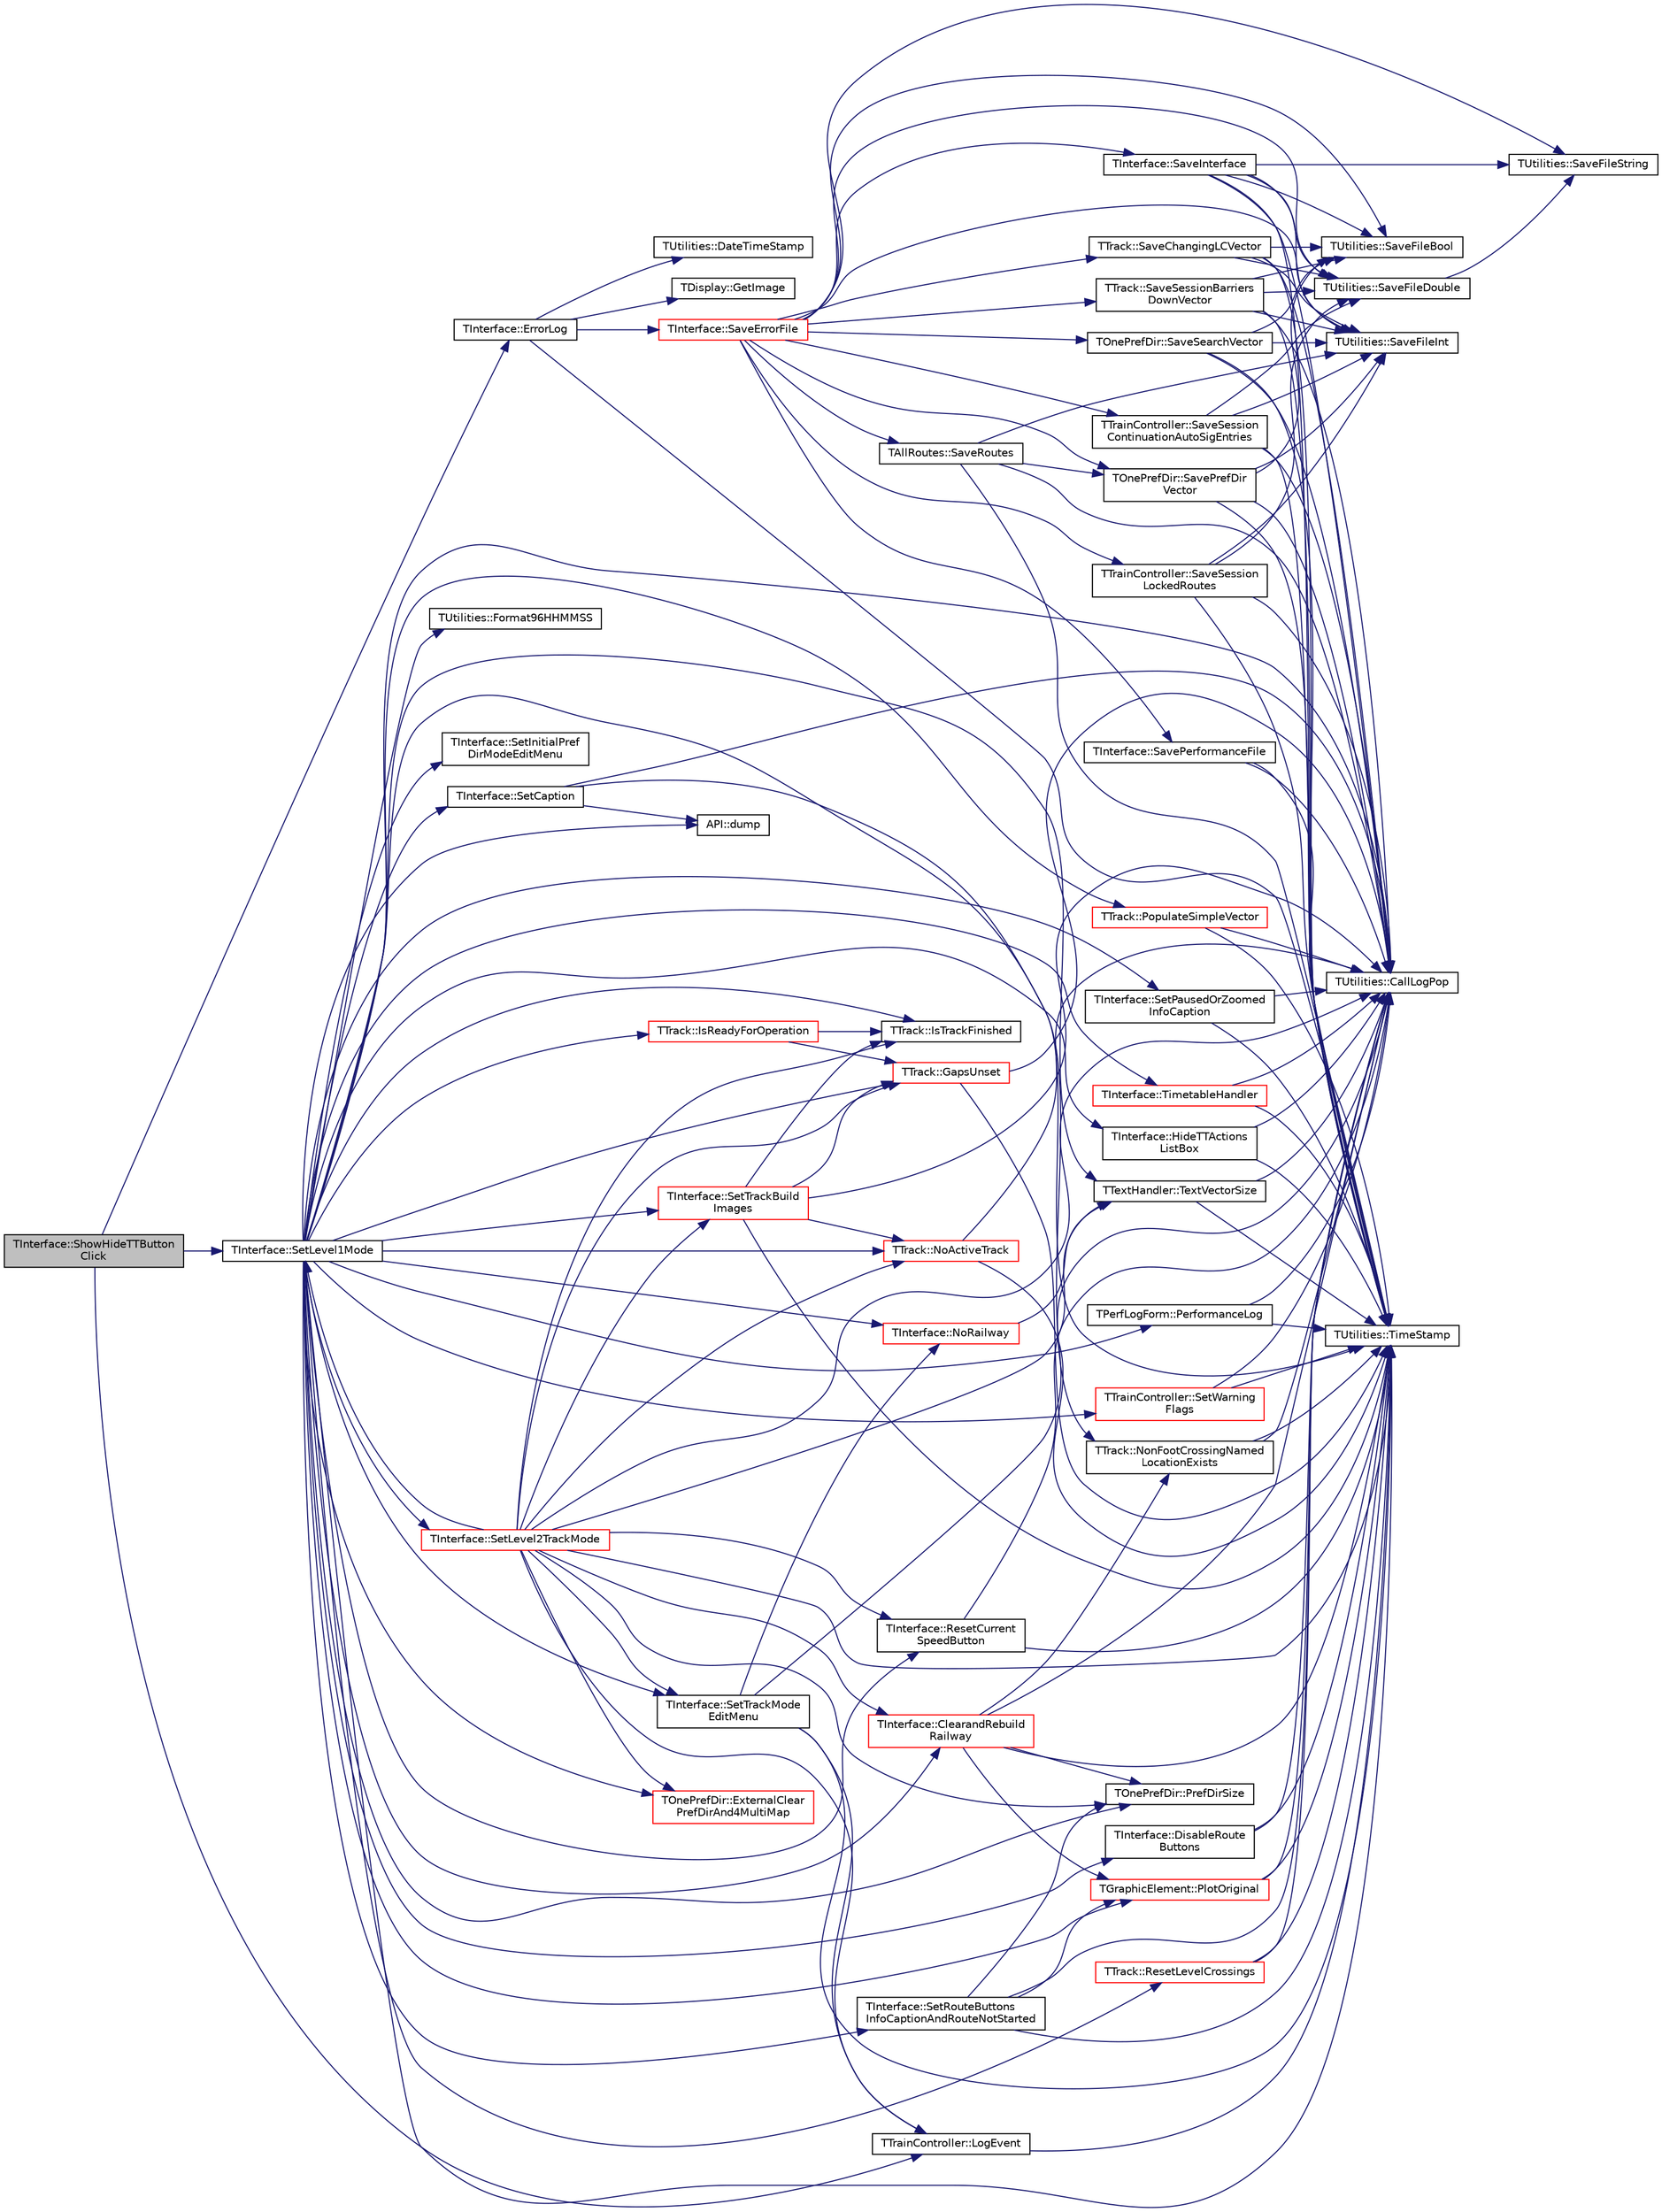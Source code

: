 digraph "TInterface::ShowHideTTButtonClick"
{
 // INTERACTIVE_SVG=YES
 // LATEX_PDF_SIZE
  edge [fontname="Helvetica",fontsize="10",labelfontname="Helvetica",labelfontsize="10"];
  node [fontname="Helvetica",fontsize="10",shape=record];
  rankdir="LR";
  Node1 [label="TInterface::ShowHideTTButton\lClick",height=0.2,width=0.4,color="black", fillcolor="grey75", style="filled", fontcolor="black",tooltip=" "];
  Node1 -> Node2 [color="midnightblue",fontsize="10",style="solid",fontname="Helvetica"];
  Node2 [label="TInterface::ErrorLog",height=0.2,width=0.4,color="black", fillcolor="white", style="filled",URL="$class_t_interface.html#a4f3a25665e2266441217849f947a1adf",tooltip="The error logging routine, called when an error is detected."];
  Node2 -> Node3 [color="midnightblue",fontsize="10",style="solid",fontname="Helvetica"];
  Node3 [label="TUtilities::DateTimeStamp",height=0.2,width=0.4,color="black", fillcolor="white", style="filled",URL="$class_t_utilities.html#a9ca62e05ace8e6c4c33d377c26c48e55",tooltip="creates a string of the form 'dd/mm/yyyy hh:mm:ss' for use in call & event logging"];
  Node2 -> Node4 [color="midnightblue",fontsize="10",style="solid",fontname="Helvetica"];
  Node4 [label="TDisplay::GetImage",height=0.2,width=0.4,color="black", fillcolor="white", style="filled",URL="$class_t_display.html#a33f7067eea9e638bdc363bd0af70d7d5",tooltip="Return a pointer to the screen image."];
  Node2 -> Node5 [color="midnightblue",fontsize="10",style="solid",fontname="Helvetica"];
  Node5 [label="TInterface::SaveErrorFile",height=0.2,width=0.4,color="red", fillcolor="white", style="filled",URL="$class_t_interface.html#a0109f801142d4fa3becae22e23b84163",tooltip="Save the error log after an error has been thrown - no need for a caller."];
  Node5 -> Node6 [color="midnightblue",fontsize="10",style="solid",fontname="Helvetica"];
  Node6 [label="TTrack::SaveChangingLCVector",height=0.2,width=0.4,color="black", fillcolor="white", style="filled",URL="$class_t_track.html#a6e1031277500eadfd3a0751e4ca4057b",tooltip="Save all changing vector values (used for error file)"];
  Node6 -> Node7 [color="midnightblue",fontsize="10",style="solid",fontname="Helvetica"];
  Node7 [label="TUtilities::CallLogPop",height=0.2,width=0.4,color="black", fillcolor="white", style="filled",URL="$class_t_utilities.html#ae1eddca13cc3c492839e131f40ec21c0",tooltip="pops the last entry off the call stack, throws an error if called when empty"];
  Node6 -> Node8 [color="midnightblue",fontsize="10",style="solid",fontname="Helvetica"];
  Node8 [label="TUtilities::SaveFileBool",height=0.2,width=0.4,color="black", fillcolor="white", style="filled",URL="$class_t_utilities.html#a06a211ebaa112f3fac0edc5b238ef876",tooltip="stores '1' if the bool is true or '0' if false to the file, then a CR"];
  Node6 -> Node9 [color="midnightblue",fontsize="10",style="solid",fontname="Helvetica"];
  Node9 [label="TUtilities::SaveFileDouble",height=0.2,width=0.4,color="black", fillcolor="white", style="filled",URL="$class_t_utilities.html#a92b5adfb8ad3a937a8d208bfd90a5741",tooltip="converts the double value to a string (if double stored directly it is truncated to 6 digits) then st..."];
  Node9 -> Node10 [color="midnightblue",fontsize="10",style="solid",fontname="Helvetica"];
  Node10 [label="TUtilities::SaveFileString",height=0.2,width=0.4,color="black", fillcolor="white", style="filled",URL="$class_t_utilities.html#a60531c6cb1a6a33dd71299d3a5b6cc21",tooltip="stores the string value to the file, then a '0' delimiter then a CR"];
  Node6 -> Node11 [color="midnightblue",fontsize="10",style="solid",fontname="Helvetica"];
  Node11 [label="TUtilities::SaveFileInt",height=0.2,width=0.4,color="black", fillcolor="white", style="filled",URL="$class_t_utilities.html#a86ed634e8a9d7ca534a324954f4a7a2f",tooltip="stores the int value to the file, then a CR"];
  Node6 -> Node12 [color="midnightblue",fontsize="10",style="solid",fontname="Helvetica"];
  Node12 [label="TUtilities::TimeStamp",height=0.2,width=0.4,color="black", fillcolor="white", style="filled",URL="$class_t_utilities.html#a34bd6bb5305bc29afdf424f6d35a921c",tooltip="creates a string of the form 'hh:mm:ss' for use in call & event logging"];
  Node5 -> Node8 [color="midnightblue",fontsize="10",style="solid",fontname="Helvetica"];
  Node5 -> Node9 [color="midnightblue",fontsize="10",style="solid",fontname="Helvetica"];
  Node5 -> Node11 [color="midnightblue",fontsize="10",style="solid",fontname="Helvetica"];
  Node5 -> Node10 [color="midnightblue",fontsize="10",style="solid",fontname="Helvetica"];
  Node5 -> Node13 [color="midnightblue",fontsize="10",style="solid",fontname="Helvetica"];
  Node13 [label="TInterface::SaveInterface",height=0.2,width=0.4,color="black", fillcolor="white", style="filled",URL="$class_t_interface.html#aee36e0cef9c182125b1095ceaf37a568",tooltip="Save interface part of a session file."];
  Node13 -> Node7 [color="midnightblue",fontsize="10",style="solid",fontname="Helvetica"];
  Node13 -> Node8 [color="midnightblue",fontsize="10",style="solid",fontname="Helvetica"];
  Node13 -> Node9 [color="midnightblue",fontsize="10",style="solid",fontname="Helvetica"];
  Node13 -> Node11 [color="midnightblue",fontsize="10",style="solid",fontname="Helvetica"];
  Node13 -> Node10 [color="midnightblue",fontsize="10",style="solid",fontname="Helvetica"];
  Node13 -> Node12 [color="midnightblue",fontsize="10",style="solid",fontname="Helvetica"];
  Node5 -> Node14 [color="midnightblue",fontsize="10",style="solid",fontname="Helvetica"];
  Node14 [label="TInterface::SavePerformanceFile",height=0.2,width=0.4,color="black", fillcolor="white", style="filled",URL="$class_t_interface.html#a33d2ed7b588fb4cf12c410312e949299",tooltip="Save performance file part of a session file."];
  Node14 -> Node7 [color="midnightblue",fontsize="10",style="solid",fontname="Helvetica"];
  Node14 -> Node12 [color="midnightblue",fontsize="10",style="solid",fontname="Helvetica"];
  Node5 -> Node15 [color="midnightblue",fontsize="10",style="solid",fontname="Helvetica"];
  Node15 [label="TOnePrefDir::SavePrefDir\lVector",height=0.2,width=0.4,color="black", fillcolor="white", style="filled",URL="$class_t_one_pref_dir.html#a3d115535b2e2d2ea05e210997a3f525c",tooltip="Save the preferred direction vector to a file."];
  Node15 -> Node7 [color="midnightblue",fontsize="10",style="solid",fontname="Helvetica"];
  Node15 -> Node8 [color="midnightblue",fontsize="10",style="solid",fontname="Helvetica"];
  Node15 -> Node11 [color="midnightblue",fontsize="10",style="solid",fontname="Helvetica"];
  Node15 -> Node12 [color="midnightblue",fontsize="10",style="solid",fontname="Helvetica"];
  Node5 -> Node16 [color="midnightblue",fontsize="10",style="solid",fontname="Helvetica"];
  Node16 [label="TAllRoutes::SaveRoutes",height=0.2,width=0.4,color="black", fillcolor="white", style="filled",URL="$class_t_all_routes.html#a4eeafc071c52e16eb1cbe5fb14b2561f",tooltip="Save railway route information to a session file or an error file."];
  Node16 -> Node7 [color="midnightblue",fontsize="10",style="solid",fontname="Helvetica"];
  Node16 -> Node11 [color="midnightblue",fontsize="10",style="solid",fontname="Helvetica"];
  Node16 -> Node15 [color="midnightblue",fontsize="10",style="solid",fontname="Helvetica"];
  Node16 -> Node12 [color="midnightblue",fontsize="10",style="solid",fontname="Helvetica"];
  Node5 -> Node17 [color="midnightblue",fontsize="10",style="solid",fontname="Helvetica"];
  Node17 [label="TOnePrefDir::SaveSearchVector",height=0.2,width=0.4,color="black", fillcolor="white", style="filled",URL="$class_t_one_pref_dir.html#a8871c609a1586aa9c4f723afaccd2502",tooltip="Save the search vector to a file."];
  Node17 -> Node7 [color="midnightblue",fontsize="10",style="solid",fontname="Helvetica"];
  Node17 -> Node8 [color="midnightblue",fontsize="10",style="solid",fontname="Helvetica"];
  Node17 -> Node11 [color="midnightblue",fontsize="10",style="solid",fontname="Helvetica"];
  Node17 -> Node12 [color="midnightblue",fontsize="10",style="solid",fontname="Helvetica"];
  Node5 -> Node18 [color="midnightblue",fontsize="10",style="solid",fontname="Helvetica"];
  Node18 [label="TTrack::SaveSessionBarriers\lDownVector",height=0.2,width=0.4,color="black", fillcolor="white", style="filled",URL="$class_t_track.html#aabbf9502a68e95e1f9d0b8571d9fb57c",tooltip="Save all vector values to the session file."];
  Node18 -> Node7 [color="midnightblue",fontsize="10",style="solid",fontname="Helvetica"];
  Node18 -> Node8 [color="midnightblue",fontsize="10",style="solid",fontname="Helvetica"];
  Node18 -> Node9 [color="midnightblue",fontsize="10",style="solid",fontname="Helvetica"];
  Node18 -> Node11 [color="midnightblue",fontsize="10",style="solid",fontname="Helvetica"];
  Node18 -> Node12 [color="midnightblue",fontsize="10",style="solid",fontname="Helvetica"];
  Node5 -> Node19 [color="midnightblue",fontsize="10",style="solid",fontname="Helvetica"];
  Node19 [label="TTrainController::SaveSession\lContinuationAutoSigEntries",height=0.2,width=0.4,color="black", fillcolor="white", style="filled",URL="$class_t_train_controller.html#ab81acdc0c0ab6e1e321f64170f0f71af",tooltip="save ContinuationAutoSigEntries to a session file"];
  Node19 -> Node7 [color="midnightblue",fontsize="10",style="solid",fontname="Helvetica"];
  Node19 -> Node9 [color="midnightblue",fontsize="10",style="solid",fontname="Helvetica"];
  Node19 -> Node11 [color="midnightblue",fontsize="10",style="solid",fontname="Helvetica"];
  Node19 -> Node12 [color="midnightblue",fontsize="10",style="solid",fontname="Helvetica"];
  Node5 -> Node20 [color="midnightblue",fontsize="10",style="solid",fontname="Helvetica"];
  Node20 [label="TTrainController::SaveSession\lLockedRoutes",height=0.2,width=0.4,color="black", fillcolor="white", style="filled",URL="$class_t_train_controller.html#a57a934999d63367128ca639b9ab3e3ce",tooltip="save locked routes to a session file"];
  Node20 -> Node7 [color="midnightblue",fontsize="10",style="solid",fontname="Helvetica"];
  Node20 -> Node9 [color="midnightblue",fontsize="10",style="solid",fontname="Helvetica"];
  Node20 -> Node11 [color="midnightblue",fontsize="10",style="solid",fontname="Helvetica"];
  Node20 -> Node12 [color="midnightblue",fontsize="10",style="solid",fontname="Helvetica"];
  Node2 -> Node12 [color="midnightblue",fontsize="10",style="solid",fontname="Helvetica"];
  Node1 -> Node37 [color="midnightblue",fontsize="10",style="solid",fontname="Helvetica"];
  Node37 [label="TTrainController::LogEvent",height=0.2,width=0.4,color="black", fillcolor="white", style="filled",URL="$class_t_train_controller.html#ac88477499edd24550fae9b90b5561ed1",tooltip="store Str to the event log - moved from TUtilities for v0.6 so can record the tt clock value"];
  Node37 -> Node12 [color="midnightblue",fontsize="10",style="solid",fontname="Helvetica"];
  Node1 -> Node38 [color="midnightblue",fontsize="10",style="solid",fontname="Helvetica"];
  Node38 [label="TInterface::SetLevel1Mode",height=0.2,width=0.4,color="black", fillcolor="white", style="filled",URL="$class_t_interface.html#acf77f2eeeac0775fde4f25ba46099e0b",tooltip="Sets the Level1 user mode, using the Level1Mode variable to determine the mode."];
  Node38 -> Node7 [color="midnightblue",fontsize="10",style="solid",fontname="Helvetica"];
  Node38 -> Node39 [color="midnightblue",fontsize="10",style="solid",fontname="Helvetica"];
  Node39 [label="TInterface::ClearandRebuild\lRailway",height=0.2,width=0.4,color="red", fillcolor="white", style="filled",URL="$class_t_interface.html#aaa05ac95703a25e1fb4863779854967c",tooltip="< Sets the information panel message for zoom-out or paused modes"];
  Node39 -> Node7 [color="midnightblue",fontsize="10",style="solid",fontname="Helvetica"];
  Node39 -> Node65 [color="midnightblue",fontsize="10",style="solid",fontname="Helvetica"];
  Node65 [label="TTrack::NonFootCrossingNamed\lLocationExists",height=0.2,width=0.4,color="black", fillcolor="white", style="filled",URL="$class_t_track.html#aa67be9f8ad9bd885f649b26962e0d41d",tooltip="True if there is a platform, NamedNonStationLocation or Concourse present in the railway."];
  Node65 -> Node7 [color="midnightblue",fontsize="10",style="solid",fontname="Helvetica"];
  Node65 -> Node12 [color="midnightblue",fontsize="10",style="solid",fontname="Helvetica"];
  Node39 -> Node67 [color="midnightblue",fontsize="10",style="solid",fontname="Helvetica"];
  Node67 [label="TGraphicElement::PlotOriginal",height=0.2,width=0.4,color="red", fillcolor="white", style="filled",URL="$class_t_graphic_element.html#ad9e23ba031b1110126227d301b59ffc7",tooltip="Plot the original graphic on screen."];
  Node67 -> Node7 [color="midnightblue",fontsize="10",style="solid",fontname="Helvetica"];
  Node67 -> Node12 [color="midnightblue",fontsize="10",style="solid",fontname="Helvetica"];
  Node39 -> Node48 [color="midnightblue",fontsize="10",style="solid",fontname="Helvetica"];
  Node48 [label="TOnePrefDir::PrefDirSize",height=0.2,width=0.4,color="black", fillcolor="white", style="filled",URL="$class_t_one_pref_dir.html#a29d013bf730e23d27fdb2c390e3a14da",tooltip="Return the vector size."];
  Node39 -> Node12 [color="midnightblue",fontsize="10",style="solid",fontname="Helvetica"];
  Node38 -> Node98 [color="midnightblue",fontsize="10",style="solid",fontname="Helvetica"];
  Node98 [label="TInterface::DisableRoute\lButtons",height=0.2,width=0.4,color="black", fillcolor="white", style="filled",URL="$class_t_interface.html#ac0c9be911e93134ddda04ba498a8bd9c",tooltip="Called during operation whenever the route type buttons need to be disabled, e.g. when paused."];
  Node98 -> Node7 [color="midnightblue",fontsize="10",style="solid",fontname="Helvetica"];
  Node98 -> Node12 [color="midnightblue",fontsize="10",style="solid",fontname="Helvetica"];
  Node38 -> Node99 [color="midnightblue",fontsize="10",style="solid",fontname="Helvetica"];
  Node99 [label="API::dump",height=0.2,width=0.4,color="black", fillcolor="white", style="filled",URL="$class_a_p_i.html#abebc08c03ceec2b898d8fe877b0efcba",tooltip="save currently recorded status data to INI file"];
  Node38 -> Node100 [color="midnightblue",fontsize="10",style="solid",fontname="Helvetica"];
  Node100 [label="TOnePrefDir::ExternalClear\lPrefDirAnd4MultiMap",height=0.2,width=0.4,color="red", fillcolor="white", style="filled",URL="$class_t_one_pref_dir.html#abc09de3c32460a73d3de12625329210d",tooltip="Empty the existing preferred direction vector & map - for use by other classes."];
  Node38 -> Node102 [color="midnightblue",fontsize="10",style="solid",fontname="Helvetica"];
  Node102 [label="TUtilities::Format96HHMMSS",height=0.2,width=0.4,color="black", fillcolor="white", style="filled",URL="$class_t_utilities.html#a2dfbe3d4ed11770bc1a902b51afdc10c",tooltip="formats a TDateTime into an AnsiString of the form hh:mm:ss where hh runs from 00 to 95 & resets when..."];
  Node38 -> Node103 [color="midnightblue",fontsize="10",style="solid",fontname="Helvetica"];
  Node103 [label="TTrack::GapsUnset",height=0.2,width=0.4,color="red", fillcolor="white", style="filled",URL="$class_t_track.html#a794daa0471b473e28ff24c87a92112dc",tooltip="True if there are gaps in the railway and any are unset."];
  Node103 -> Node7 [color="midnightblue",fontsize="10",style="solid",fontname="Helvetica"];
  Node103 -> Node12 [color="midnightblue",fontsize="10",style="solid",fontname="Helvetica"];
  Node38 -> Node104 [color="midnightblue",fontsize="10",style="solid",fontname="Helvetica"];
  Node104 [label="TInterface::HideTTActions\lListBox",height=0.2,width=0.4,color="black", fillcolor="white", style="filled",URL="$class_t_interface.html#ab2b7fa09f178490f2bde9a6caf323f30",tooltip="makes TTActionsListBox invisible (if it was visible)"];
  Node104 -> Node7 [color="midnightblue",fontsize="10",style="solid",fontname="Helvetica"];
  Node104 -> Node12 [color="midnightblue",fontsize="10",style="solid",fontname="Helvetica"];
  Node38 -> Node105 [color="midnightblue",fontsize="10",style="solid",fontname="Helvetica"];
  Node105 [label="TTrack::IsReadyForOperation",height=0.2,width=0.4,color="red", fillcolor="white", style="filled",URL="$class_t_track.html#a1a9f8ddecccd649195ede1ec027500d1",tooltip="Indicates whether or not the railway is ready for saving as a '.rly' file and for operation."];
  Node105 -> Node103 [color="midnightblue",fontsize="10",style="solid",fontname="Helvetica"];
  Node105 -> Node108 [color="midnightblue",fontsize="10",style="solid",fontname="Helvetica"];
  Node108 [label="TTrack::IsTrackFinished",height=0.2,width=0.4,color="black", fillcolor="white", style="filled",URL="$class_t_track.html#aa8386109483977bfaa97909747358149",tooltip="Indicates whether or not the track has been successfully linked together."];
  Node38 -> Node108 [color="midnightblue",fontsize="10",style="solid",fontname="Helvetica"];
  Node38 -> Node110 [color="midnightblue",fontsize="10",style="solid",fontname="Helvetica"];
  Node110 [label="TTrack::NoActiveTrack",height=0.2,width=0.4,color="red", fillcolor="white", style="filled",URL="$class_t_track.html#a2eaa84532799b76a0b42cf6e2611224d",tooltip="True if there is no active track in the railway."];
  Node110 -> Node7 [color="midnightblue",fontsize="10",style="solid",fontname="Helvetica"];
  Node110 -> Node12 [color="midnightblue",fontsize="10",style="solid",fontname="Helvetica"];
  Node38 -> Node65 [color="midnightblue",fontsize="10",style="solid",fontname="Helvetica"];
  Node38 -> Node111 [color="midnightblue",fontsize="10",style="solid",fontname="Helvetica"];
  Node111 [label="TInterface::NoRailway",height=0.2,width=0.4,color="red", fillcolor="white", style="filled",URL="$class_t_interface.html#a488e772a2e2a52820fdbe1d1695e0118",tooltip="Returns true if there are no track elements and no text."];
  Node111 -> Node27 [color="midnightblue",fontsize="10",style="solid",fontname="Helvetica"];
  Node27 [label="TTextHandler::TextVectorSize",height=0.2,width=0.4,color="black", fillcolor="white", style="filled",URL="$class_t_text_handler.html#a7dfd4e30235878fb01e7387715e0cb0f",tooltip="return the number of items in TextVector"];
  Node27 -> Node7 [color="midnightblue",fontsize="10",style="solid",fontname="Helvetica"];
  Node27 -> Node12 [color="midnightblue",fontsize="10",style="solid",fontname="Helvetica"];
  Node38 -> Node113 [color="midnightblue",fontsize="10",style="solid",fontname="Helvetica"];
  Node113 [label="TPerfLogForm::PerformanceLog",height=0.2,width=0.4,color="black", fillcolor="white", style="filled",URL="$class_t_perf_log_form.html#a72f06bf03353c15c94ceefbf420ff7b4",tooltip="Send Statement to the performance log on screen and to the file."];
  Node113 -> Node7 [color="midnightblue",fontsize="10",style="solid",fontname="Helvetica"];
  Node113 -> Node12 [color="midnightblue",fontsize="10",style="solid",fontname="Helvetica"];
  Node38 -> Node67 [color="midnightblue",fontsize="10",style="solid",fontname="Helvetica"];
  Node38 -> Node114 [color="midnightblue",fontsize="10",style="solid",fontname="Helvetica"];
  Node114 [label="TTrack::PopulateSimpleVector",height=0.2,width=0.4,color="red", fillcolor="white", style="filled",URL="$class_t_track.html#ac1c56df84af8198313a7d0f0bba312bd",tooltip="clear then add all simple element track vector positions to the vector, added at v2...."];
  Node114 -> Node7 [color="midnightblue",fontsize="10",style="solid",fontname="Helvetica"];
  Node114 -> Node12 [color="midnightblue",fontsize="10",style="solid",fontname="Helvetica"];
  Node38 -> Node48 [color="midnightblue",fontsize="10",style="solid",fontname="Helvetica"];
  Node38 -> Node115 [color="midnightblue",fontsize="10",style="solid",fontname="Helvetica"];
  Node115 [label="TInterface::ResetCurrent\lSpeedButton",height=0.2,width=0.4,color="black", fillcolor="white", style="filled",URL="$class_t_interface.html#ad91195c1ea742572c4579ea38fbd4eb3",tooltip="Resets the CurrentSpeedButton variable to zero and the 'Down' property to false."];
  Node115 -> Node7 [color="midnightblue",fontsize="10",style="solid",fontname="Helvetica"];
  Node115 -> Node12 [color="midnightblue",fontsize="10",style="solid",fontname="Helvetica"];
  Node38 -> Node116 [color="midnightblue",fontsize="10",style="solid",fontname="Helvetica"];
  Node116 [label="TTrack::ResetLevelCrossings",height=0.2,width=0.4,color="red", fillcolor="white", style="filled",URL="$class_t_track.html#a1a5d8cf5f3a46667a745bfcf4c77ba9d",tooltip="Set all LC attributes to 0 (closed to trains)"];
  Node116 -> Node7 [color="midnightblue",fontsize="10",style="solid",fontname="Helvetica"];
  Node116 -> Node12 [color="midnightblue",fontsize="10",style="solid",fontname="Helvetica"];
  Node38 -> Node117 [color="midnightblue",fontsize="10",style="solid",fontname="Helvetica"];
  Node117 [label="TInterface::SetCaption",height=0.2,width=0.4,color="black", fillcolor="white", style="filled",URL="$class_t_interface.html#a974c6d5a224756b00ede1161e0fdf5f7",tooltip="Sets the railway and timetable titles at the top of the screen."];
  Node117 -> Node7 [color="midnightblue",fontsize="10",style="solid",fontname="Helvetica"];
  Node117 -> Node99 [color="midnightblue",fontsize="10",style="solid",fontname="Helvetica"];
  Node117 -> Node12 [color="midnightblue",fontsize="10",style="solid",fontname="Helvetica"];
  Node38 -> Node118 [color="midnightblue",fontsize="10",style="solid",fontname="Helvetica"];
  Node118 [label="TInterface::SetInitialPref\lDirModeEditMenu",height=0.2,width=0.4,color="black", fillcolor="white", style="filled",URL="$class_t_interface.html#ac0cd2df9b806fc8909c2dcc584442fb5",tooltip="Enables or disables the initial Edit mode submenu items in PrefDir mode."];
  Node38 -> Node119 [color="midnightblue",fontsize="10",style="solid",fontname="Helvetica"];
  Node119 [label="TInterface::SetLevel2TrackMode",height=0.2,width=0.4,color="red", fillcolor="white", style="filled",URL="$class_t_interface.html#a19ee788122a66d7e97873159bf2e4e4b",tooltip="Sets the Level2TrackMode user mode, using the Level2TrackMode variable to determine the mode."];
  Node119 -> Node7 [color="midnightblue",fontsize="10",style="solid",fontname="Helvetica"];
  Node119 -> Node39 [color="midnightblue",fontsize="10",style="solid",fontname="Helvetica"];
  Node119 -> Node100 [color="midnightblue",fontsize="10",style="solid",fontname="Helvetica"];
  Node119 -> Node103 [color="midnightblue",fontsize="10",style="solid",fontname="Helvetica"];
  Node119 -> Node108 [color="midnightblue",fontsize="10",style="solid",fontname="Helvetica"];
  Node119 -> Node37 [color="midnightblue",fontsize="10",style="solid",fontname="Helvetica"];
  Node119 -> Node110 [color="midnightblue",fontsize="10",style="solid",fontname="Helvetica"];
  Node119 -> Node48 [color="midnightblue",fontsize="10",style="solid",fontname="Helvetica"];
  Node119 -> Node115 [color="midnightblue",fontsize="10",style="solid",fontname="Helvetica"];
  Node119 -> Node38 [color="midnightblue",fontsize="10",style="solid",fontname="Helvetica"];
  Node119 -> Node183 [color="midnightblue",fontsize="10",style="solid",fontname="Helvetica"];
  Node183 [label="TInterface::SetTrackBuild\lImages",height=0.2,width=0.4,color="red", fillcolor="white", style="filled",URL="$class_t_interface.html#a5c1caa770e377ec064458f42f6301ecd",tooltip="Sets the left screen images (track linked or not, gaps set or not, locations named or not) during rai..."];
  Node183 -> Node7 [color="midnightblue",fontsize="10",style="solid",fontname="Helvetica"];
  Node183 -> Node103 [color="midnightblue",fontsize="10",style="solid",fontname="Helvetica"];
  Node183 -> Node108 [color="midnightblue",fontsize="10",style="solid",fontname="Helvetica"];
  Node183 -> Node110 [color="midnightblue",fontsize="10",style="solid",fontname="Helvetica"];
  Node183 -> Node12 [color="midnightblue",fontsize="10",style="solid",fontname="Helvetica"];
  Node119 -> Node190 [color="midnightblue",fontsize="10",style="solid",fontname="Helvetica"];
  Node190 [label="TInterface::SetTrackMode\lEditMenu",height=0.2,width=0.4,color="black", fillcolor="white", style="filled",URL="$class_t_interface.html#a209ee94f8c890753da19524f48a8b78f",tooltip="Enables or disables the initial Edit mode submenu items in Track mode."];
  Node190 -> Node7 [color="midnightblue",fontsize="10",style="solid",fontname="Helvetica"];
  Node190 -> Node37 [color="midnightblue",fontsize="10",style="solid",fontname="Helvetica"];
  Node190 -> Node111 [color="midnightblue",fontsize="10",style="solid",fontname="Helvetica"];
  Node190 -> Node12 [color="midnightblue",fontsize="10",style="solid",fontname="Helvetica"];
  Node119 -> Node27 [color="midnightblue",fontsize="10",style="solid",fontname="Helvetica"];
  Node119 -> Node12 [color="midnightblue",fontsize="10",style="solid",fontname="Helvetica"];
  Node38 -> Node198 [color="midnightblue",fontsize="10",style="solid",fontname="Helvetica"];
  Node198 [label="TInterface::SetPausedOrZoomed\lInfoCaption",height=0.2,width=0.4,color="black", fillcolor="white", style="filled",URL="$class_t_interface.html#ac24842680583df5ef46f3ece3bc76bb3",tooltip=" "];
  Node198 -> Node7 [color="midnightblue",fontsize="10",style="solid",fontname="Helvetica"];
  Node198 -> Node12 [color="midnightblue",fontsize="10",style="solid",fontname="Helvetica"];
  Node38 -> Node199 [color="midnightblue",fontsize="10",style="solid",fontname="Helvetica"];
  Node199 [label="TInterface::SetRouteButtons\lInfoCaptionAndRouteNotStarted",height=0.2,width=0.4,color="black", fillcolor="white", style="filled",URL="$class_t_interface.html#a89cc1839f77c2a867714cb52bd8d5cfe",tooltip="Enables or disables the route type buttons depending on the route mode, sets the information panel me..."];
  Node199 -> Node7 [color="midnightblue",fontsize="10",style="solid",fontname="Helvetica"];
  Node199 -> Node67 [color="midnightblue",fontsize="10",style="solid",fontname="Helvetica"];
  Node199 -> Node48 [color="midnightblue",fontsize="10",style="solid",fontname="Helvetica"];
  Node199 -> Node12 [color="midnightblue",fontsize="10",style="solid",fontname="Helvetica"];
  Node38 -> Node183 [color="midnightblue",fontsize="10",style="solid",fontname="Helvetica"];
  Node38 -> Node190 [color="midnightblue",fontsize="10",style="solid",fontname="Helvetica"];
  Node38 -> Node200 [color="midnightblue",fontsize="10",style="solid",fontname="Helvetica"];
  Node200 [label="TTrainController::SetWarning\lFlags",height=0.2,width=0.4,color="red", fillcolor="white", style="filled",URL="$class_t_train_controller.html#a29c49509e56368954ca3334a37648a7a",tooltip="This sets all the warning flags (CrashWarning, DerailWarning etc) to their required states after a se..."];
  Node200 -> Node7 [color="midnightblue",fontsize="10",style="solid",fontname="Helvetica"];
  Node200 -> Node12 [color="midnightblue",fontsize="10",style="solid",fontname="Helvetica"];
  Node38 -> Node27 [color="midnightblue",fontsize="10",style="solid",fontname="Helvetica"];
  Node38 -> Node12 [color="midnightblue",fontsize="10",style="solid",fontname="Helvetica"];
  Node38 -> Node201 [color="midnightblue",fontsize="10",style="solid",fontname="Helvetica"];
  Node201 [label="TInterface::TimetableHandler",height=0.2,width=0.4,color="red", fillcolor="white", style="filled",URL="$class_t_interface.html#a4502fb89b8be8afeaf2771fbe5d0cd75",tooltip="Called during timetable editing whenever a change is made to the timetable, sets all the timetable bu..."];
  Node201 -> Node7 [color="midnightblue",fontsize="10",style="solid",fontname="Helvetica"];
  Node201 -> Node12 [color="midnightblue",fontsize="10",style="solid",fontname="Helvetica"];
}
